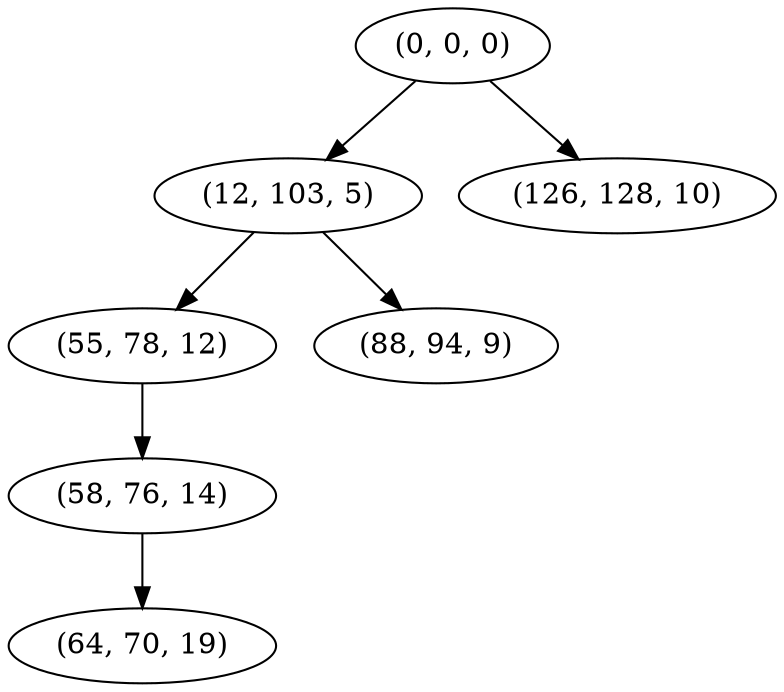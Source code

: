 digraph tree {
    "(0, 0, 0)";
    "(12, 103, 5)";
    "(55, 78, 12)";
    "(58, 76, 14)";
    "(64, 70, 19)";
    "(88, 94, 9)";
    "(126, 128, 10)";
    "(0, 0, 0)" -> "(12, 103, 5)";
    "(0, 0, 0)" -> "(126, 128, 10)";
    "(12, 103, 5)" -> "(55, 78, 12)";
    "(12, 103, 5)" -> "(88, 94, 9)";
    "(55, 78, 12)" -> "(58, 76, 14)";
    "(58, 76, 14)" -> "(64, 70, 19)";
}
